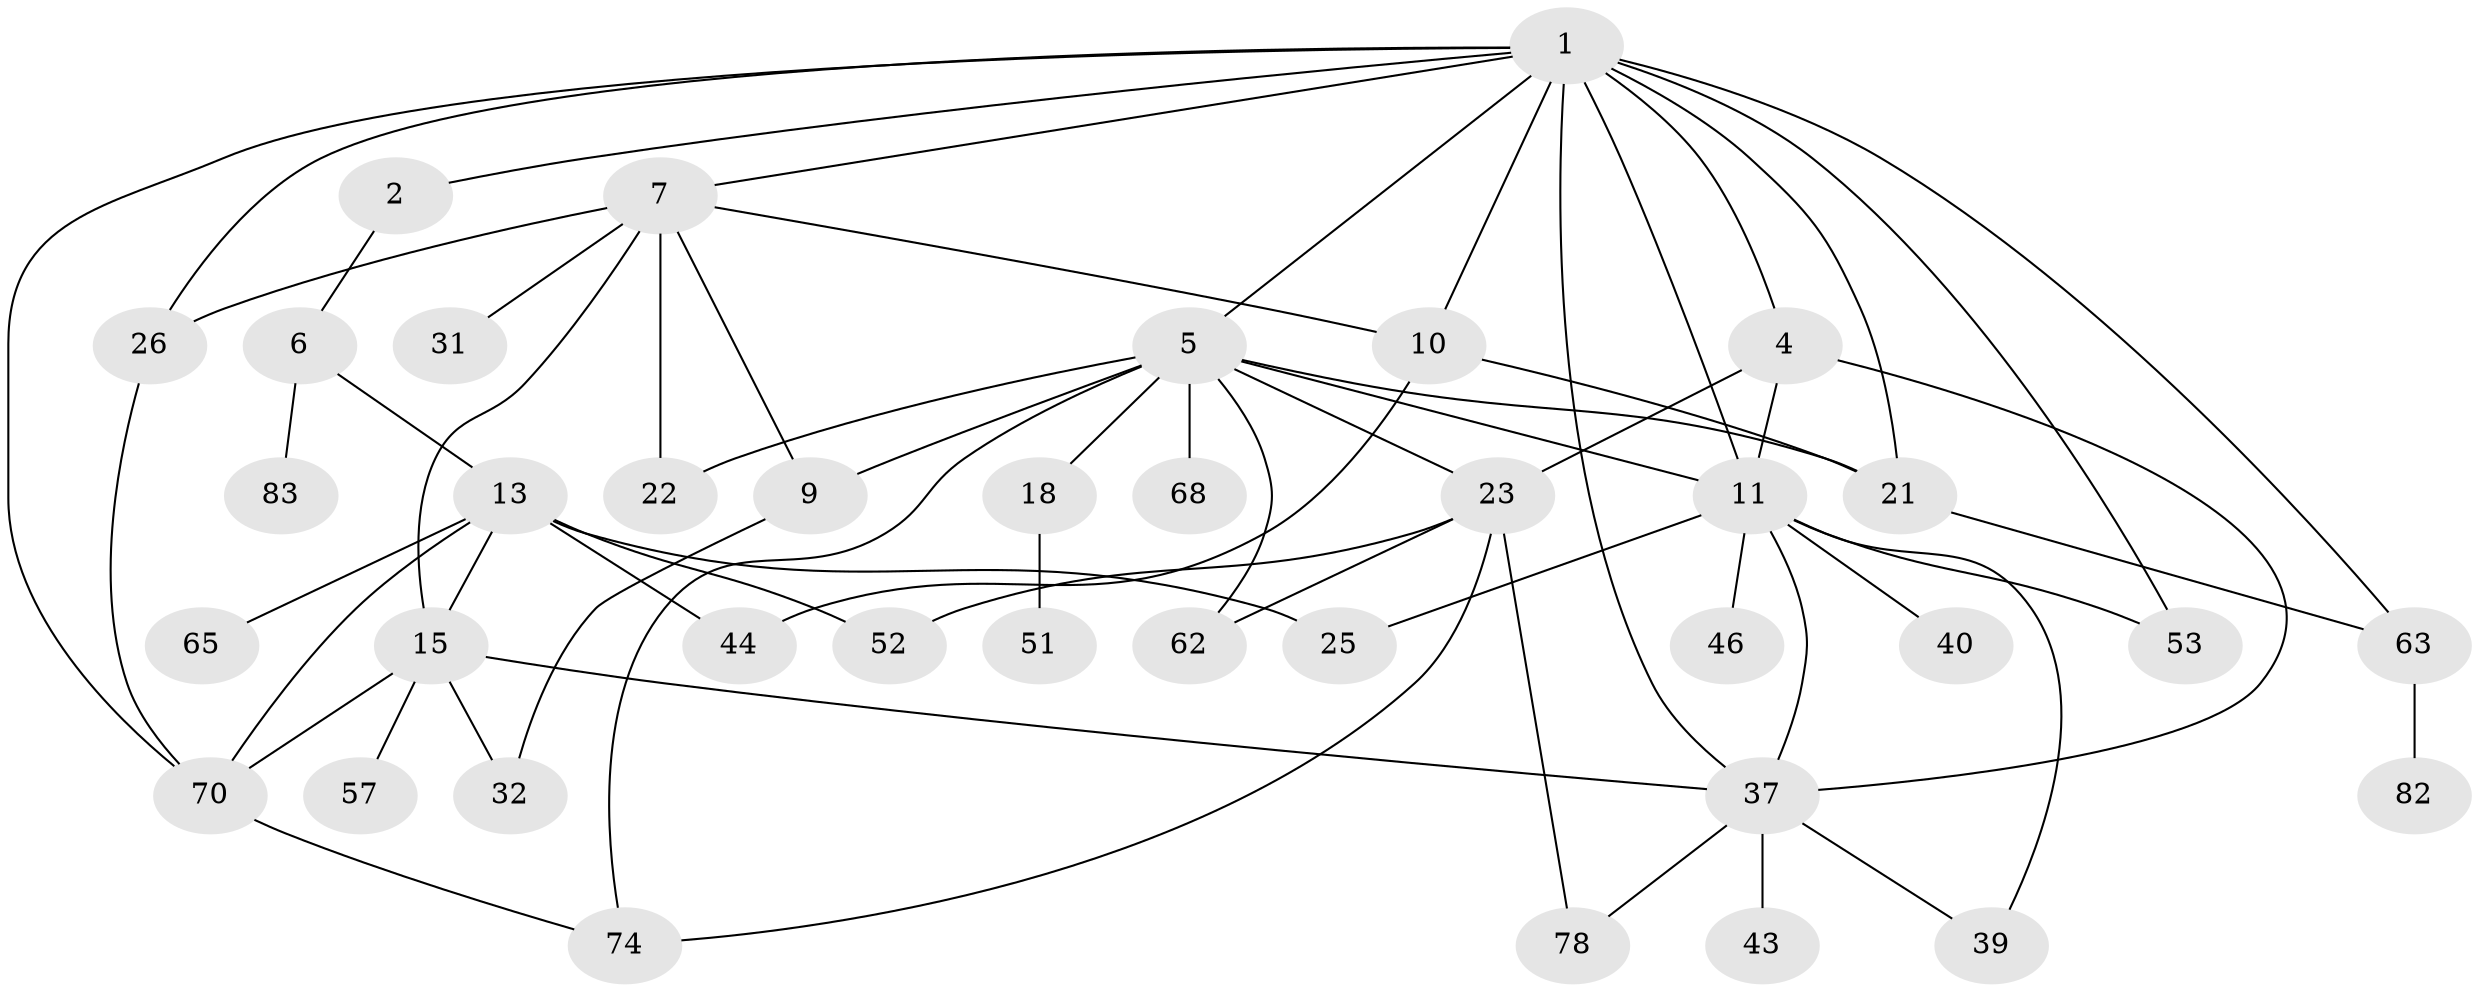 // original degree distribution, {7: 0.020833333333333332, 2: 0.3541666666666667, 5: 0.052083333333333336, 4: 0.10416666666666667, 9: 0.010416666666666666, 3: 0.21875, 6: 0.020833333333333332, 1: 0.21875}
// Generated by graph-tools (version 1.1) at 2025/16/03/04/25 18:16:50]
// undirected, 38 vertices, 64 edges
graph export_dot {
graph [start="1"]
  node [color=gray90,style=filled];
  1 [super="+19+3"];
  2;
  4;
  5 [super="+48+33+12+8"];
  6;
  7 [super="+14"];
  9;
  10 [super="+17"];
  11 [super="+38+35"];
  13 [super="+41"];
  15 [super="+45"];
  18 [super="+27"];
  21 [super="+58+66"];
  22 [super="+24+64"];
  23 [super="+30+29"];
  25;
  26 [super="+28+50"];
  31 [super="+71"];
  32;
  37;
  39 [super="+94"];
  40 [super="+72"];
  43 [super="+59"];
  44;
  46;
  51;
  52 [super="+61"];
  53;
  57 [super="+60"];
  62;
  63 [super="+96"];
  65 [super="+67"];
  68;
  70 [super="+79"];
  74 [super="+76+77"];
  78 [super="+90"];
  82;
  83;
  1 -- 2;
  1 -- 5;
  1 -- 7;
  1 -- 10;
  1 -- 21;
  1 -- 53;
  1 -- 4;
  1 -- 37;
  1 -- 63;
  1 -- 26;
  1 -- 11;
  1 -- 70;
  2 -- 6;
  4 -- 11;
  4 -- 37;
  4 -- 23;
  5 -- 9;
  5 -- 68 [weight=2];
  5 -- 62;
  5 -- 22;
  5 -- 21;
  5 -- 11;
  5 -- 18;
  5 -- 23;
  5 -- 74;
  6 -- 13;
  6 -- 83;
  7 -- 26;
  7 -- 22;
  7 -- 9;
  7 -- 10;
  7 -- 15;
  7 -- 31;
  9 -- 32;
  10 -- 44;
  10 -- 21;
  11 -- 39;
  11 -- 37;
  11 -- 53;
  11 -- 40;
  11 -- 25;
  11 -- 46;
  13 -- 25;
  13 -- 52 [weight=2];
  13 -- 65;
  13 -- 44;
  13 -- 15;
  13 -- 70;
  15 -- 70;
  15 -- 32;
  15 -- 37;
  15 -- 57;
  18 -- 51;
  21 -- 63;
  23 -- 74;
  23 -- 62;
  23 -- 78;
  23 -- 52;
  26 -- 70;
  37 -- 39;
  37 -- 43;
  37 -- 78;
  63 -- 82;
  70 -- 74;
}
